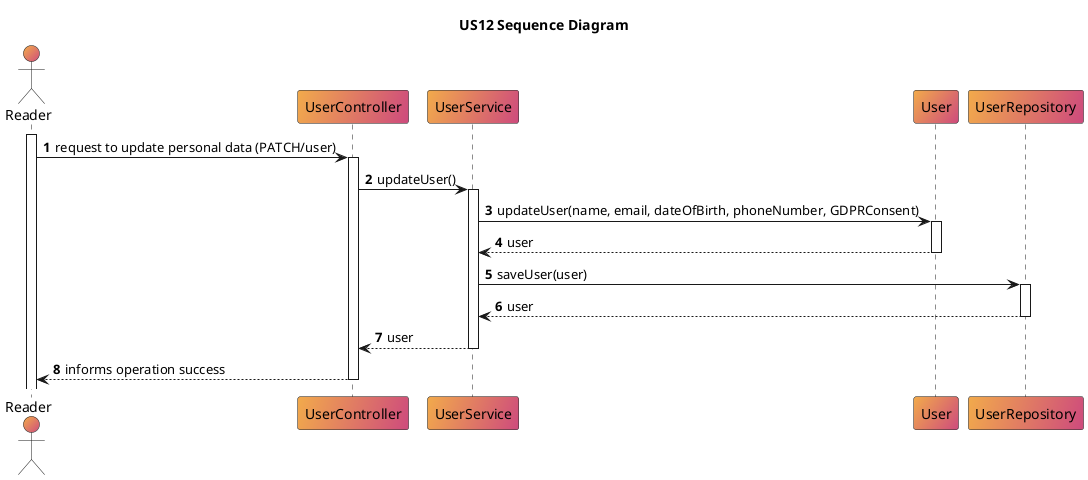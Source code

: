 @startuml
'https://SubscriptionServicetuml.com/sequence-diagram

title US12 Sequence Diagram

autoactivate on
autonumber


actor "Reader" as user #F2AA4CFF/CE4A7EFF
participant "UserController" as ctrl #F2AA4CFF/CE4A7EFF
participant "UserService" as ser #F2AA4CFF/CE4A7EFF
participant "User" as us #F2AA4CFF/CE4A7EFF
participant "UserRepository" as repo #F2AA4CFF/CE4A7EFF
activate user


user -> ctrl: request to update personal data (PATCH/user)
ctrl -> ser: updateUser()
ser -> us: updateUser(name, email, dateOfBirth, phoneNumber, GDPRConsent)
us --> ser:  user
ser -> repo: saveUser(user)
repo --> ser: user
ser --> ctrl: user
ctrl -->user: informs operation success


@enduml
